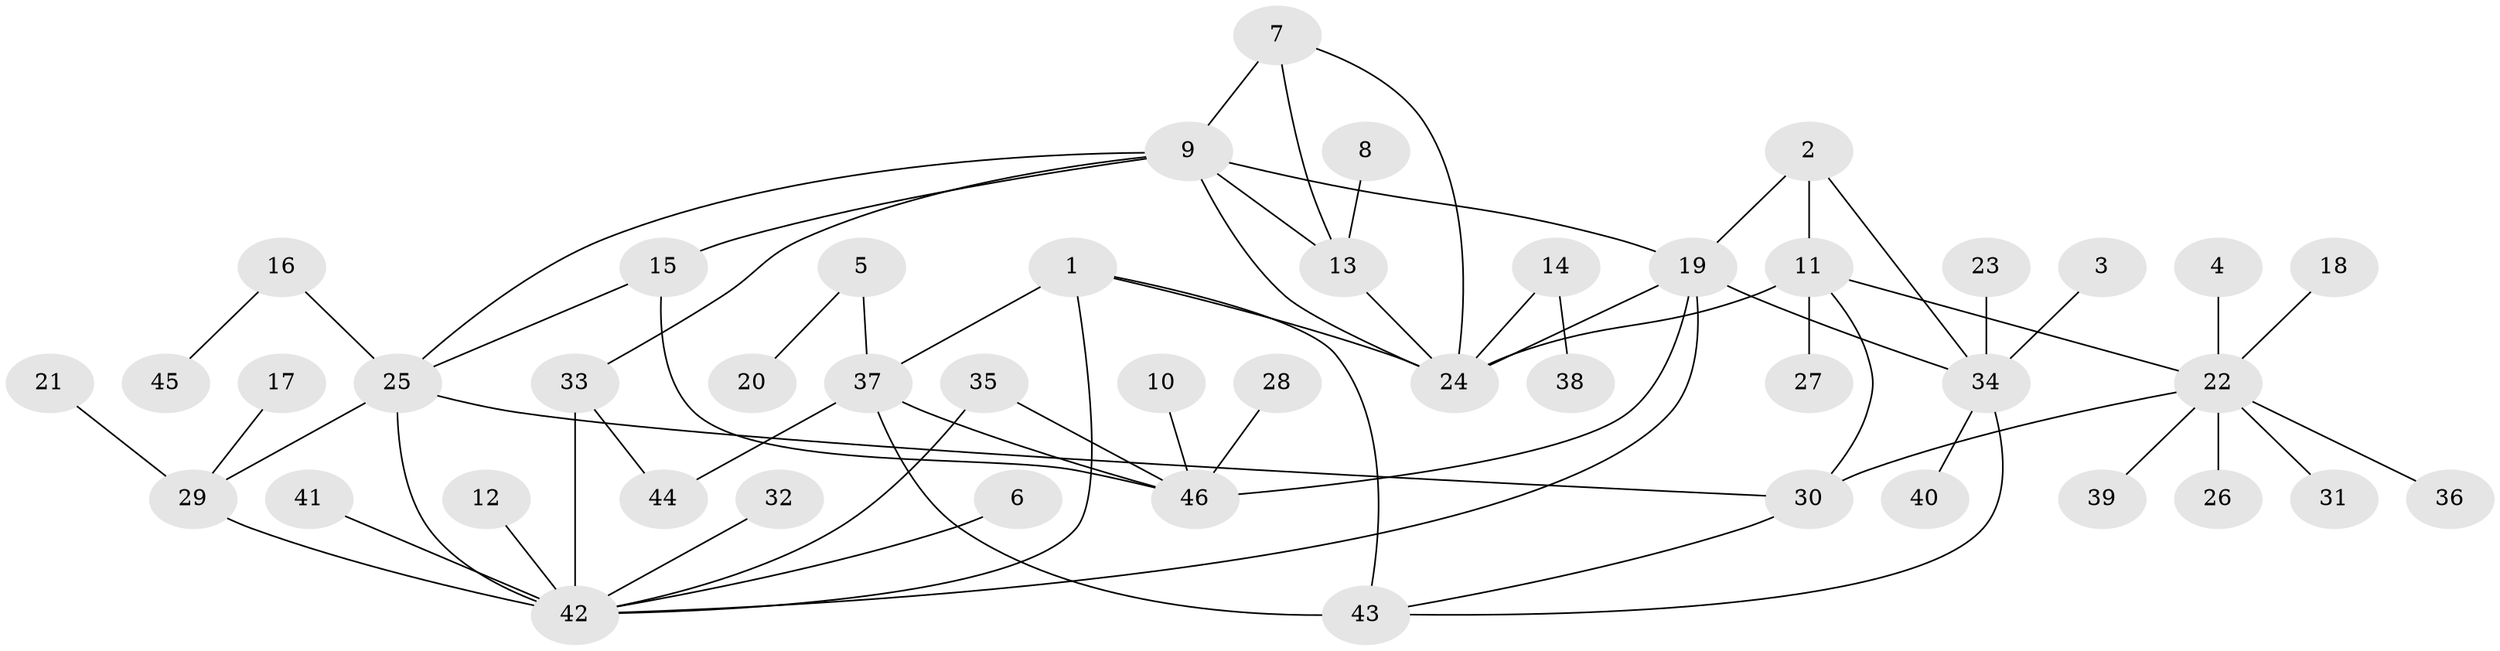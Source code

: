 // original degree distribution, {4: 0.054945054945054944, 7: 0.06593406593406594, 11: 0.01098901098901099, 5: 0.02197802197802198, 8: 0.04395604395604396, 9: 0.01098901098901099, 3: 0.04395604395604396, 6: 0.01098901098901099, 13: 0.01098901098901099, 1: 0.5604395604395604, 2: 0.16483516483516483}
// Generated by graph-tools (version 1.1) at 2025/02/03/09/25 03:02:43]
// undirected, 46 vertices, 65 edges
graph export_dot {
graph [start="1"]
  node [color=gray90,style=filled];
  1;
  2;
  3;
  4;
  5;
  6;
  7;
  8;
  9;
  10;
  11;
  12;
  13;
  14;
  15;
  16;
  17;
  18;
  19;
  20;
  21;
  22;
  23;
  24;
  25;
  26;
  27;
  28;
  29;
  30;
  31;
  32;
  33;
  34;
  35;
  36;
  37;
  38;
  39;
  40;
  41;
  42;
  43;
  44;
  45;
  46;
  1 -- 24 [weight=1.0];
  1 -- 37 [weight=2.0];
  1 -- 42 [weight=1.0];
  1 -- 43 [weight=1.0];
  2 -- 11 [weight=1.0];
  2 -- 19 [weight=2.0];
  2 -- 34 [weight=2.0];
  3 -- 34 [weight=1.0];
  4 -- 22 [weight=1.0];
  5 -- 20 [weight=1.0];
  5 -- 37 [weight=1.0];
  6 -- 42 [weight=1.0];
  7 -- 9 [weight=1.0];
  7 -- 13 [weight=1.0];
  7 -- 24 [weight=1.0];
  8 -- 13 [weight=1.0];
  9 -- 13 [weight=1.0];
  9 -- 15 [weight=1.0];
  9 -- 19 [weight=1.0];
  9 -- 24 [weight=1.0];
  9 -- 25 [weight=1.0];
  9 -- 33 [weight=1.0];
  10 -- 46 [weight=1.0];
  11 -- 22 [weight=2.0];
  11 -- 24 [weight=1.0];
  11 -- 27 [weight=1.0];
  11 -- 30 [weight=2.0];
  12 -- 42 [weight=1.0];
  13 -- 24 [weight=1.0];
  14 -- 24 [weight=1.0];
  14 -- 38 [weight=1.0];
  15 -- 25 [weight=1.0];
  15 -- 46 [weight=1.0];
  16 -- 25 [weight=1.0];
  16 -- 45 [weight=1.0];
  17 -- 29 [weight=1.0];
  18 -- 22 [weight=1.0];
  19 -- 24 [weight=1.0];
  19 -- 34 [weight=1.0];
  19 -- 42 [weight=1.0];
  19 -- 46 [weight=1.0];
  21 -- 29 [weight=1.0];
  22 -- 26 [weight=1.0];
  22 -- 30 [weight=1.0];
  22 -- 31 [weight=1.0];
  22 -- 36 [weight=1.0];
  22 -- 39 [weight=1.0];
  23 -- 34 [weight=1.0];
  25 -- 29 [weight=2.0];
  25 -- 30 [weight=1.0];
  25 -- 42 [weight=2.0];
  28 -- 46 [weight=1.0];
  29 -- 42 [weight=1.0];
  30 -- 43 [weight=1.0];
  32 -- 42 [weight=1.0];
  33 -- 42 [weight=1.0];
  33 -- 44 [weight=1.0];
  34 -- 40 [weight=1.0];
  34 -- 43 [weight=1.0];
  35 -- 42 [weight=1.0];
  35 -- 46 [weight=1.0];
  37 -- 43 [weight=2.0];
  37 -- 44 [weight=1.0];
  37 -- 46 [weight=1.0];
  41 -- 42 [weight=1.0];
}
